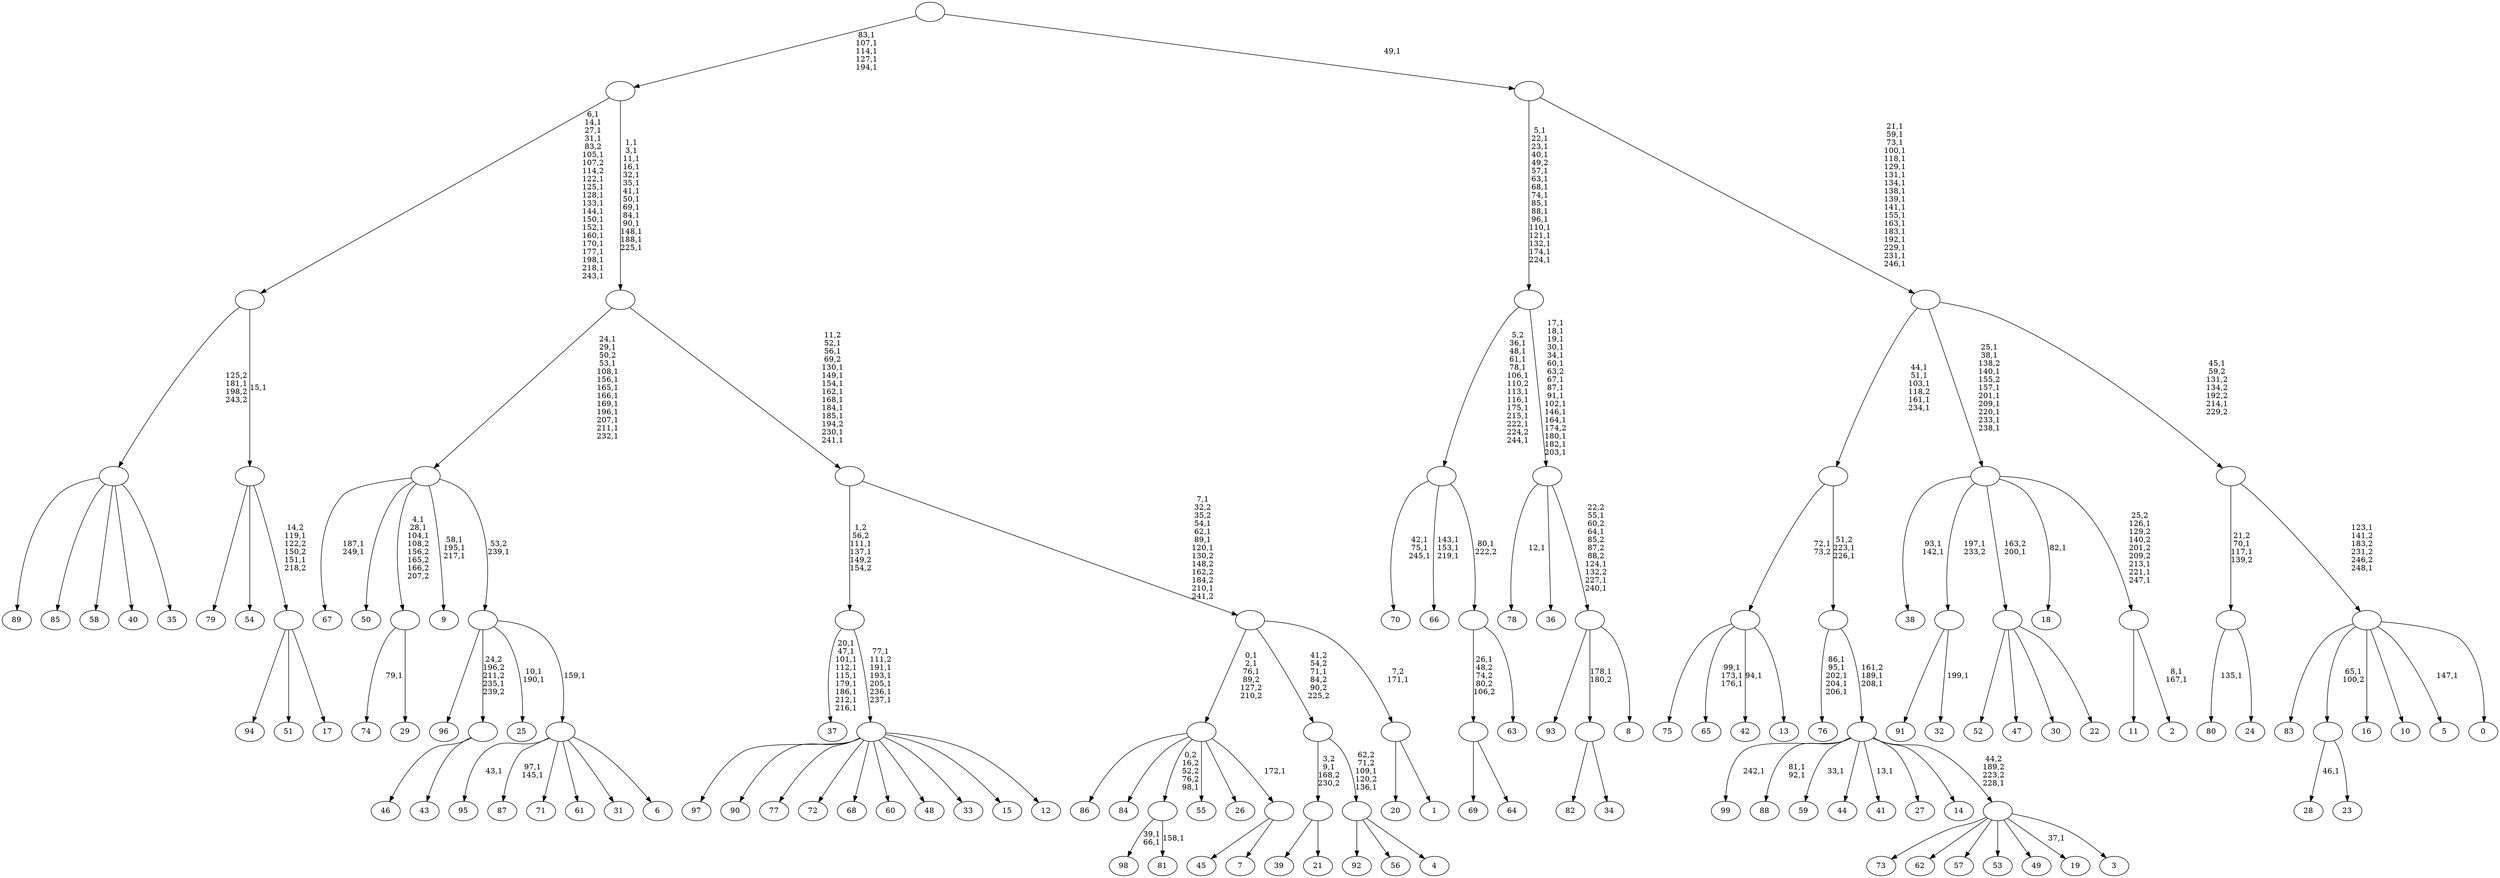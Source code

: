 digraph T {
	350 [label="99"]
	348 [label="98"]
	345 [label="97"]
	344 [label="96"]
	343 [label="95"]
	341 [label="94"]
	340 [label="93"]
	339 [label="92"]
	338 [label="91"]
	337 [label="90"]
	336 [label="89"]
	335 [label="88"]
	332 [label="87"]
	329 [label="86"]
	328 [label="85"]
	327 [label="84"]
	326 [label="83"]
	325 [label="82"]
	324 [label="81"]
	322 [label=""]
	321 [label="80"]
	319 [label="79"]
	318 [label="78"]
	316 [label="77"]
	315 [label="76"]
	309 [label="75"]
	308 [label="74"]
	306 [label="73"]
	305 [label="72"]
	304 [label="71"]
	303 [label="70"]
	299 [label="69"]
	298 [label="68"]
	297 [label="67"]
	294 [label="66"]
	290 [label="65"]
	286 [label="64"]
	285 [label=""]
	284 [label="63"]
	283 [label=""]
	282 [label=""]
	271 [label="62"]
	270 [label="61"]
	269 [label="60"]
	268 [label="59"]
	266 [label="58"]
	265 [label="57"]
	264 [label="56"]
	263 [label="55"]
	262 [label="54"]
	261 [label="53"]
	260 [label="52"]
	259 [label="51"]
	258 [label="50"]
	257 [label="49"]
	256 [label="48"]
	255 [label="47"]
	254 [label="46"]
	253 [label="45"]
	252 [label="44"]
	251 [label="43"]
	250 [label=""]
	249 [label="42"]
	247 [label="41"]
	245 [label="40"]
	244 [label="39"]
	243 [label="38"]
	240 [label="37"]
	230 [label="36"]
	229 [label="35"]
	228 [label=""]
	227 [label="34"]
	226 [label=""]
	225 [label="33"]
	224 [label="32"]
	222 [label=""]
	221 [label="31"]
	220 [label="30"]
	219 [label="29"]
	218 [label=""]
	215 [label="28"]
	213 [label="27"]
	212 [label="26"]
	211 [label="25"]
	208 [label="24"]
	207 [label=""]
	205 [label="23"]
	204 [label=""]
	203 [label="22"]
	202 [label=""]
	201 [label="21"]
	200 [label=""]
	199 [label="20"]
	198 [label="19"]
	196 [label="18"]
	194 [label="17"]
	193 [label=""]
	191 [label=""]
	190 [label=""]
	172 [label="16"]
	171 [label="15"]
	170 [label="14"]
	169 [label="13"]
	168 [label=""]
	167 [label="12"]
	166 [label=""]
	160 [label=""]
	158 [label="11"]
	157 [label="10"]
	156 [label="9"]
	152 [label="8"]
	151 [label=""]
	146 [label=""]
	131 [label=""]
	115 [label="7"]
	114 [label=""]
	113 [label=""]
	110 [label="6"]
	109 [label=""]
	108 [label=""]
	107 [label=""]
	95 [label="5"]
	93 [label="4"]
	92 [label=""]
	90 [label=""]
	89 [label="3"]
	88 [label=""]
	87 [label=""]
	85 [label=""]
	83 [label=""]
	78 [label="2"]
	75 [label=""]
	71 [label=""]
	62 [label="1"]
	61 [label=""]
	60 [label=""]
	54 [label=""]
	43 [label=""]
	29 [label=""]
	24 [label="0"]
	23 [label=""]
	21 [label=""]
	19 [label=""]
	1 [label=""]
	0 [label=""]
	322 -> 324 [label="158,1"]
	322 -> 348 [label="39,1\n66,1"]
	285 -> 299 [label=""]
	285 -> 286 [label=""]
	283 -> 285 [label="26,1\n48,2\n74,2\n80,2\n106,2"]
	283 -> 284 [label=""]
	282 -> 294 [label="143,1\n153,1\n219,1"]
	282 -> 303 [label="42,1\n75,1\n245,1"]
	282 -> 283 [label="80,1\n222,2"]
	250 -> 254 [label=""]
	250 -> 251 [label=""]
	228 -> 336 [label=""]
	228 -> 328 [label=""]
	228 -> 266 [label=""]
	228 -> 245 [label=""]
	228 -> 229 [label=""]
	226 -> 325 [label=""]
	226 -> 227 [label=""]
	222 -> 224 [label="199,1"]
	222 -> 338 [label=""]
	218 -> 308 [label="79,1"]
	218 -> 219 [label=""]
	207 -> 321 [label="135,1"]
	207 -> 208 [label=""]
	204 -> 215 [label="46,1"]
	204 -> 205 [label=""]
	202 -> 260 [label=""]
	202 -> 255 [label=""]
	202 -> 220 [label=""]
	202 -> 203 [label=""]
	200 -> 244 [label=""]
	200 -> 201 [label=""]
	193 -> 341 [label=""]
	193 -> 259 [label=""]
	193 -> 194 [label=""]
	191 -> 193 [label="14,2\n119,1\n122,2\n150,2\n151,1\n218,2"]
	191 -> 319 [label=""]
	191 -> 262 [label=""]
	190 -> 228 [label="125,2\n181,1\n198,2\n243,2"]
	190 -> 191 [label="15,1"]
	168 -> 249 [label="94,1"]
	168 -> 290 [label="99,1\n173,1\n176,1"]
	168 -> 309 [label=""]
	168 -> 169 [label=""]
	166 -> 345 [label=""]
	166 -> 337 [label=""]
	166 -> 316 [label=""]
	166 -> 305 [label=""]
	166 -> 298 [label=""]
	166 -> 269 [label=""]
	166 -> 256 [label=""]
	166 -> 225 [label=""]
	166 -> 171 [label=""]
	166 -> 167 [label=""]
	160 -> 166 [label="77,1\n111,2\n191,1\n193,1\n205,1\n236,1\n237,1"]
	160 -> 240 [label="20,1\n47,1\n101,1\n112,1\n115,1\n179,1\n186,1\n212,1\n216,1"]
	151 -> 340 [label=""]
	151 -> 226 [label="178,1\n180,2"]
	151 -> 152 [label=""]
	146 -> 151 [label="22,2\n55,1\n60,2\n64,1\n85,2\n87,2\n88,2\n124,1\n132,2\n227,1\n240,1"]
	146 -> 318 [label="12,1"]
	146 -> 230 [label=""]
	131 -> 146 [label="17,1\n18,1\n19,1\n30,1\n34,1\n60,1\n63,2\n67,1\n87,1\n91,1\n102,1\n146,1\n164,1\n174,2\n180,1\n182,1\n203,1"]
	131 -> 282 [label="5,2\n36,1\n48,1\n61,1\n78,1\n106,1\n110,2\n113,1\n116,1\n175,1\n215,1\n222,1\n224,2\n244,1"]
	114 -> 253 [label=""]
	114 -> 115 [label=""]
	113 -> 329 [label=""]
	113 -> 327 [label=""]
	113 -> 322 [label="0,2\n16,2\n52,2\n76,2\n98,1"]
	113 -> 263 [label=""]
	113 -> 212 [label=""]
	113 -> 114 [label="172,1"]
	109 -> 332 [label="97,1\n145,1"]
	109 -> 343 [label="43,1"]
	109 -> 304 [label=""]
	109 -> 270 [label=""]
	109 -> 221 [label=""]
	109 -> 110 [label=""]
	108 -> 211 [label="10,1\n190,1"]
	108 -> 344 [label=""]
	108 -> 250 [label="24,2\n196,2\n211,2\n235,1\n239,2"]
	108 -> 109 [label="159,1"]
	107 -> 156 [label="58,1\n195,1\n217,1"]
	107 -> 218 [label="4,1\n28,1\n104,1\n108,2\n156,2\n165,2\n166,2\n207,2"]
	107 -> 297 [label="187,1\n249,1"]
	107 -> 258 [label=""]
	107 -> 108 [label="53,2\n239,1"]
	92 -> 339 [label=""]
	92 -> 264 [label=""]
	92 -> 93 [label=""]
	90 -> 92 [label="62,2\n71,2\n109,1\n120,2\n136,1"]
	90 -> 200 [label="3,2\n9,1\n168,2\n230,2"]
	88 -> 198 [label="37,1"]
	88 -> 306 [label=""]
	88 -> 271 [label=""]
	88 -> 265 [label=""]
	88 -> 261 [label=""]
	88 -> 257 [label=""]
	88 -> 89 [label=""]
	87 -> 247 [label="13,1"]
	87 -> 268 [label="33,1"]
	87 -> 335 [label="81,1\n92,1"]
	87 -> 350 [label="242,1"]
	87 -> 252 [label=""]
	87 -> 213 [label=""]
	87 -> 170 [label=""]
	87 -> 88 [label="44,2\n189,2\n223,2\n228,1"]
	85 -> 87 [label="161,2\n189,1\n208,1"]
	85 -> 315 [label="86,1\n95,1\n202,1\n204,1\n206,1"]
	83 -> 85 [label="51,2\n223,1\n226,1"]
	83 -> 168 [label="72,1\n73,2"]
	75 -> 78 [label="8,1\n167,1"]
	75 -> 158 [label=""]
	71 -> 75 [label="25,2\n126,1\n129,2\n140,2\n201,2\n209,2\n213,1\n221,1\n247,1"]
	71 -> 196 [label="82,1"]
	71 -> 243 [label="93,1\n142,1"]
	71 -> 222 [label="197,1\n233,2"]
	71 -> 202 [label="163,2\n200,1"]
	61 -> 199 [label=""]
	61 -> 62 [label=""]
	60 -> 113 [label="0,1\n2,1\n76,1\n89,2\n127,2\n210,2"]
	60 -> 90 [label="41,2\n54,2\n71,1\n84,2\n90,2\n225,2"]
	60 -> 61 [label="7,2\n171,1"]
	54 -> 60 [label="7,1\n32,2\n35,2\n54,1\n62,1\n89,1\n120,1\n130,2\n148,2\n162,2\n184,2\n210,1\n241,2"]
	54 -> 160 [label="1,2\n56,2\n111,1\n137,1\n149,2\n154,2"]
	43 -> 54 [label="11,2\n52,1\n56,1\n69,2\n130,1\n149,1\n154,1\n162,1\n168,1\n184,1\n185,1\n194,2\n230,1\n241,1"]
	43 -> 107 [label="24,1\n29,1\n50,2\n53,1\n108,1\n156,1\n165,1\n166,1\n169,1\n196,1\n207,1\n211,1\n232,1"]
	29 -> 43 [label="1,1\n3,1\n11,1\n16,1\n32,1\n35,1\n41,1\n50,1\n69,1\n84,1\n90,1\n148,1\n188,1\n225,1"]
	29 -> 190 [label="6,1\n14,1\n27,1\n31,1\n83,2\n105,1\n107,2\n114,2\n122,1\n125,1\n128,1\n133,1\n144,1\n150,1\n152,1\n160,1\n170,1\n177,1\n198,1\n218,1\n243,1"]
	23 -> 95 [label="147,1"]
	23 -> 326 [label=""]
	23 -> 204 [label="65,1\n100,2"]
	23 -> 172 [label=""]
	23 -> 157 [label=""]
	23 -> 24 [label=""]
	21 -> 23 [label="123,1\n141,2\n183,2\n231,2\n246,2\n248,1"]
	21 -> 207 [label="21,2\n70,1\n117,1\n139,2"]
	19 -> 21 [label="45,1\n59,2\n131,2\n134,2\n192,2\n214,1\n229,2"]
	19 -> 71 [label="25,1\n38,1\n138,2\n140,1\n155,2\n157,1\n201,1\n209,1\n220,1\n233,1\n238,1"]
	19 -> 83 [label="44,1\n51,1\n103,1\n118,2\n161,1\n234,1"]
	1 -> 19 [label="21,1\n59,1\n73,1\n100,1\n118,1\n129,1\n131,1\n134,1\n138,1\n139,1\n141,1\n155,1\n163,1\n183,1\n192,1\n229,1\n231,1\n246,1"]
	1 -> 131 [label="5,1\n22,1\n23,1\n40,1\n49,2\n57,1\n63,1\n68,1\n74,1\n85,1\n88,1\n96,1\n110,1\n121,1\n132,1\n174,1\n224,1"]
	0 -> 29 [label="83,1\n107,1\n114,1\n127,1\n194,1"]
	0 -> 1 [label="49,1"]
}
